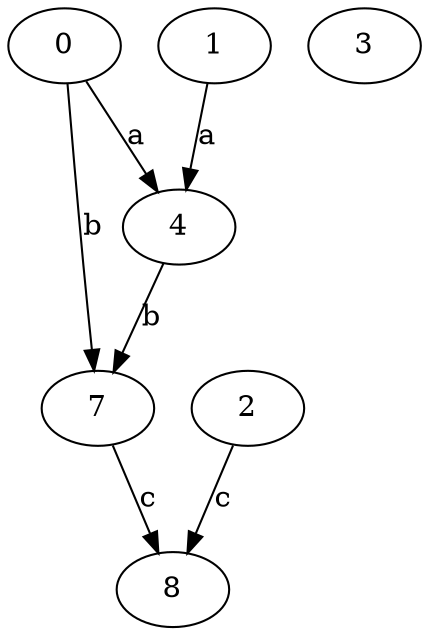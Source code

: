 strict digraph  {
0;
3;
1;
4;
2;
7;
8;
0 -> 4  [label=a];
0 -> 7  [label=b];
1 -> 4  [label=a];
4 -> 7  [label=b];
2 -> 8  [label=c];
7 -> 8  [label=c];
}
